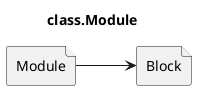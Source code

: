 @startuml
left to right direction
title class.Module

file Module
file Block

Module-->Block
@enduml
